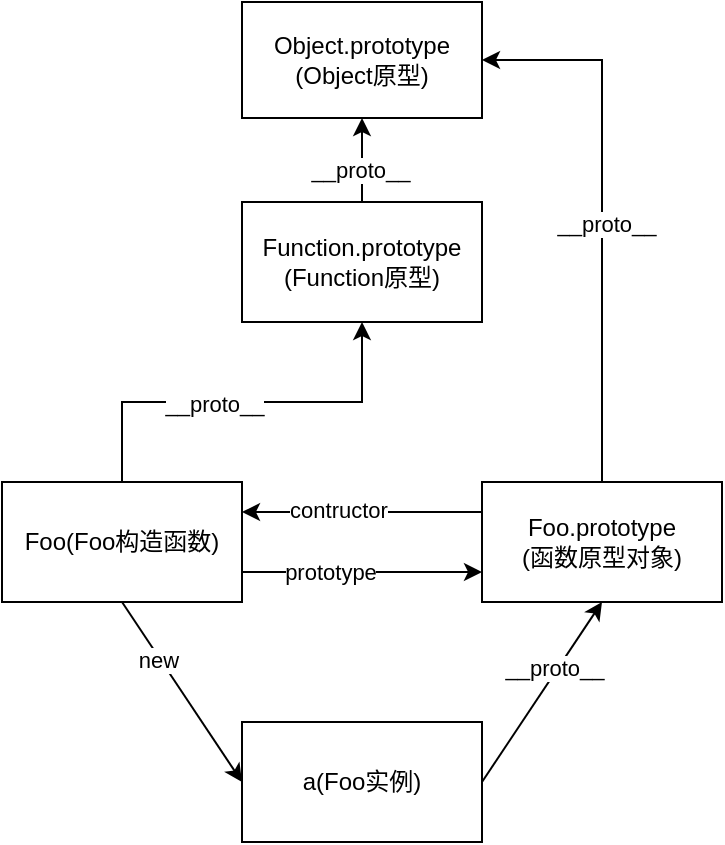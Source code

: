 <mxfile version="13.1.14" pages="2"><diagram name="Page-1" id="J-zYpxmpw4_1immviHSc"><mxGraphModel dx="1019" dy="574" grid="1" gridSize="10" guides="1" tooltips="1" connect="1" arrows="1" fold="1" page="1" pageScale="1" pageWidth="827" pageHeight="1169" math="0" shadow="0"><root><mxCell id="0"/><mxCell id="1" parent="0"/><mxCell id="t_7GUXP99VdsmuuwwMOx-1" value="a(Foo实例)" style="rounded=0;whiteSpace=wrap;html=1;" parent="1" vertex="1"><mxGeometry x="320" y="400" width="120" height="60" as="geometry"/></mxCell><mxCell id="t_7GUXP99VdsmuuwwMOx-11" style="edgeStyle=orthogonalEdgeStyle;rounded=0;orthogonalLoop=1;jettySize=auto;html=1;exitX=1;exitY=0.75;exitDx=0;exitDy=0;entryX=0;entryY=0.75;entryDx=0;entryDy=0;" parent="1" source="t_7GUXP99VdsmuuwwMOx-2" target="t_7GUXP99VdsmuuwwMOx-4" edge="1"><mxGeometry relative="1" as="geometry"/></mxCell><mxCell id="t_7GUXP99VdsmuuwwMOx-13" value="prototype" style="edgeLabel;html=1;align=center;verticalAlign=middle;resizable=0;points=[];" parent="t_7GUXP99VdsmuuwwMOx-11" vertex="1" connectable="0"><mxGeometry x="-0.267" relative="1" as="geometry"><mxPoint as="offset"/></mxGeometry></mxCell><mxCell id="t_7GUXP99VdsmuuwwMOx-15" style="edgeStyle=orthogonalEdgeStyle;rounded=0;orthogonalLoop=1;jettySize=auto;html=1;exitX=0.5;exitY=0;exitDx=0;exitDy=0;entryX=0.5;entryY=1;entryDx=0;entryDy=0;" parent="1" source="t_7GUXP99VdsmuuwwMOx-2" target="t_7GUXP99VdsmuuwwMOx-14" edge="1"><mxGeometry relative="1" as="geometry"/></mxCell><mxCell id="t_7GUXP99VdsmuuwwMOx-25" value="__proto__" style="edgeLabel;html=1;align=center;verticalAlign=middle;resizable=0;points=[];" parent="t_7GUXP99VdsmuuwwMOx-15" vertex="1" connectable="0"><mxGeometry x="-0.14" y="-1" relative="1" as="geometry"><mxPoint as="offset"/></mxGeometry></mxCell><mxCell id="t_7GUXP99VdsmuuwwMOx-2" value="Foo(Foo构造函数)" style="rounded=0;whiteSpace=wrap;html=1;" parent="1" vertex="1"><mxGeometry x="200" y="280" width="120" height="60" as="geometry"/></mxCell><mxCell id="t_7GUXP99VdsmuuwwMOx-10" style="edgeStyle=orthogonalEdgeStyle;rounded=0;orthogonalLoop=1;jettySize=auto;html=1;exitX=0;exitY=0.25;exitDx=0;exitDy=0;entryX=1;entryY=0.25;entryDx=0;entryDy=0;" parent="1" source="t_7GUXP99VdsmuuwwMOx-4" target="t_7GUXP99VdsmuuwwMOx-2" edge="1"><mxGeometry relative="1" as="geometry"/></mxCell><mxCell id="t_7GUXP99VdsmuuwwMOx-12" value="contructor" style="edgeLabel;html=1;align=center;verticalAlign=middle;resizable=0;points=[];" parent="t_7GUXP99VdsmuuwwMOx-10" vertex="1" connectable="0"><mxGeometry x="0.2" y="-1" relative="1" as="geometry"><mxPoint as="offset"/></mxGeometry></mxCell><mxCell id="t_7GUXP99VdsmuuwwMOx-21" style="edgeStyle=orthogonalEdgeStyle;rounded=0;orthogonalLoop=1;jettySize=auto;html=1;exitX=0.5;exitY=0;exitDx=0;exitDy=0;entryX=1;entryY=0.5;entryDx=0;entryDy=0;" parent="1" source="t_7GUXP99VdsmuuwwMOx-4" target="t_7GUXP99VdsmuuwwMOx-17" edge="1"><mxGeometry relative="1" as="geometry"/></mxCell><mxCell id="t_7GUXP99VdsmuuwwMOx-22" value="__proto__" style="edgeLabel;html=1;align=center;verticalAlign=middle;resizable=0;points=[];" parent="t_7GUXP99VdsmuuwwMOx-21" vertex="1" connectable="0"><mxGeometry x="-0.049" y="-2" relative="1" as="geometry"><mxPoint as="offset"/></mxGeometry></mxCell><mxCell id="t_7GUXP99VdsmuuwwMOx-4" value="Foo.prototype&lt;br&gt;(函数原型对象)" style="rounded=0;whiteSpace=wrap;html=1;" parent="1" vertex="1"><mxGeometry x="440" y="280" width="120" height="60" as="geometry"/></mxCell><mxCell id="t_7GUXP99VdsmuuwwMOx-6" value="" style="endArrow=classic;html=1;exitX=0.5;exitY=1;exitDx=0;exitDy=0;entryX=0;entryY=0.5;entryDx=0;entryDy=0;" parent="1" source="t_7GUXP99VdsmuuwwMOx-2" target="t_7GUXP99VdsmuuwwMOx-1" edge="1"><mxGeometry width="50" height="50" relative="1" as="geometry"><mxPoint x="200" y="430" as="sourcePoint"/><mxPoint x="250" y="380" as="targetPoint"/></mxGeometry></mxCell><mxCell id="t_7GUXP99VdsmuuwwMOx-7" value="new" style="edgeLabel;html=1;align=center;verticalAlign=middle;resizable=0;points=[];" parent="t_7GUXP99VdsmuuwwMOx-6" vertex="1" connectable="0"><mxGeometry x="-0.37" y="-1" relative="1" as="geometry"><mxPoint as="offset"/></mxGeometry></mxCell><mxCell id="t_7GUXP99VdsmuuwwMOx-8" value="" style="endArrow=classic;html=1;exitX=1;exitY=0.5;exitDx=0;exitDy=0;entryX=0.5;entryY=1;entryDx=0;entryDy=0;" parent="1" source="t_7GUXP99VdsmuuwwMOx-1" target="t_7GUXP99VdsmuuwwMOx-4" edge="1"><mxGeometry width="50" height="50" relative="1" as="geometry"><mxPoint x="260" y="510" as="sourcePoint"/><mxPoint x="310" y="460" as="targetPoint"/></mxGeometry></mxCell><mxCell id="t_7GUXP99VdsmuuwwMOx-9" value="__proto__" style="edgeLabel;html=1;align=center;verticalAlign=middle;resizable=0;points=[];" parent="t_7GUXP99VdsmuuwwMOx-8" vertex="1" connectable="0"><mxGeometry x="0.247" y="2" relative="1" as="geometry"><mxPoint as="offset"/></mxGeometry></mxCell><mxCell id="t_7GUXP99VdsmuuwwMOx-18" value="" style="edgeStyle=orthogonalEdgeStyle;rounded=0;orthogonalLoop=1;jettySize=auto;html=1;" parent="1" source="t_7GUXP99VdsmuuwwMOx-14" target="t_7GUXP99VdsmuuwwMOx-17" edge="1"><mxGeometry relative="1" as="geometry"/></mxCell><mxCell id="t_7GUXP99VdsmuuwwMOx-19" value="__proto__" style="edgeLabel;html=1;align=center;verticalAlign=middle;resizable=0;points=[];" parent="t_7GUXP99VdsmuuwwMOx-18" vertex="1" connectable="0"><mxGeometry x="-0.248" y="1" relative="1" as="geometry"><mxPoint as="offset"/></mxGeometry></mxCell><mxCell id="t_7GUXP99VdsmuuwwMOx-14" value="Function.prototype&lt;br&gt;(Function原型)" style="rounded=0;whiteSpace=wrap;html=1;" parent="1" vertex="1"><mxGeometry x="320" y="140" width="120" height="60" as="geometry"/></mxCell><mxCell id="t_7GUXP99VdsmuuwwMOx-17" value="Object.prototype&lt;br&gt;(Object原型)" style="rounded=0;whiteSpace=wrap;html=1;" parent="1" vertex="1"><mxGeometry x="320" y="40" width="120" height="58" as="geometry"/></mxCell></root></mxGraphModel></diagram><diagram name="Page-2" id="cW0L7MfLDhgAt_cf7I_k"><mxGraphModel dx="1019" dy="1743" grid="1" gridSize="10" guides="1" tooltips="1" connect="1" arrows="1" fold="1" page="1" pageScale="1" pageWidth="827" pageHeight="1169" math="0" shadow="0"><root><mxCell id="zlRNqyiKUyihUeMeZgZQ-0"/><mxCell id="zlRNqyiKUyihUeMeZgZQ-1" parent="zlRNqyiKUyihUeMeZgZQ-0"/><mxCell id="uUgYy9Xokbo0XcMC87Ea-84" value="" style="shape=ext;double=1;rounded=1;whiteSpace=wrap;html=1;comic=1;fillColor=#ffe6cc;strokeColor=#d79b00;" parent="zlRNqyiKUyihUeMeZgZQ-1" vertex="1"><mxGeometry x="1315" y="-170" width="550" height="960" as="geometry"/></mxCell><mxCell id="uUgYy9Xokbo0XcMC87Ea-39" value="" style="shape=ext;double=1;rounded=1;whiteSpace=wrap;html=1;fillColor=#ffe6cc;strokeColor=#d79b00;comic=1;" parent="zlRNqyiKUyihUeMeZgZQ-1" vertex="1"><mxGeometry x="560" y="-150" width="710" height="1250" as="geometry"/></mxCell><mxCell id="zlRNqyiKUyihUeMeZgZQ-84" value="" style="shape=ext;double=1;rounded=1;whiteSpace=wrap;html=1;fillColor=#ffe6cc;strokeColor=#d79b00;" parent="zlRNqyiKUyihUeMeZgZQ-1" vertex="1"><mxGeometry x="10" y="-170" width="480" height="1060" as="geometry"/></mxCell><mxCell id="zlRNqyiKUyihUeMeZgZQ-25" value="" style="edgeStyle=orthogonalEdgeStyle;rounded=0;orthogonalLoop=1;jettySize=auto;html=1;" parent="zlRNqyiKUyihUeMeZgZQ-1" source="zlRNqyiKUyihUeMeZgZQ-16" target="zlRNqyiKUyihUeMeZgZQ-24" edge="1"><mxGeometry relative="1" as="geometry"/></mxCell><mxCell id="zlRNqyiKUyihUeMeZgZQ-26" value="是" style="edgeLabel;html=1;align=center;verticalAlign=middle;resizable=0;points=[];" parent="zlRNqyiKUyihUeMeZgZQ-25" vertex="1" connectable="0"><mxGeometry x="-0.295" y="-1" relative="1" as="geometry"><mxPoint as="offset"/></mxGeometry></mxCell><mxCell id="zlRNqyiKUyihUeMeZgZQ-80" value="" style="edgeStyle=orthogonalEdgeStyle;rounded=0;orthogonalLoop=1;jettySize=auto;html=1;exitX=0;exitY=0.5;exitDx=0;exitDy=0;exitPerimeter=0;" parent="zlRNqyiKUyihUeMeZgZQ-1" source="zlRNqyiKUyihUeMeZgZQ-16" edge="1"><mxGeometry relative="1" as="geometry"><mxPoint x="195" y="10" as="targetPoint"/><Array as="points"><mxPoint x="50" y="245"/><mxPoint x="50" y="10"/><mxPoint x="195" y="10"/></Array></mxGeometry></mxCell><mxCell id="zlRNqyiKUyihUeMeZgZQ-81" value="否" style="edgeLabel;html=1;align=center;verticalAlign=middle;resizable=0;points=[];" parent="zlRNqyiKUyihUeMeZgZQ-80" vertex="1" connectable="0"><mxGeometry x="-0.769" y="-1" relative="1" as="geometry"><mxPoint as="offset"/></mxGeometry></mxCell><mxCell id="zlRNqyiKUyihUeMeZgZQ-16" value="bd.isAbstract() &amp;amp;&amp;amp; bd.isSingleton() &amp;amp;&amp;amp; !bd.isLazyInit()" style="html=1;whiteSpace=wrap;aspect=fixed;shape=isoRectangle;" parent="zlRNqyiKUyihUeMeZgZQ-1" vertex="1"><mxGeometry x="120" y="200" width="149.99" height="90" as="geometry"/></mxCell><mxCell id="zlRNqyiKUyihUeMeZgZQ-28" value="" style="edgeStyle=orthogonalEdgeStyle;rounded=0;orthogonalLoop=1;jettySize=auto;html=1;" parent="zlRNqyiKUyihUeMeZgZQ-1" target="zlRNqyiKUyihUeMeZgZQ-16" edge="1"><mxGeometry relative="1" as="geometry"><mxPoint x="195" y="120" as="sourcePoint"/><Array as="points"><mxPoint x="195" y="160"/><mxPoint x="195" y="160"/></Array></mxGeometry></mxCell><mxCell id="uUgYy9Xokbo0XcMC87Ea-30" value="获取RootBeanDefinition bd =&amp;nbsp;&lt;br&gt;getMergedLocalBeanDefinition(beanName)" style="edgeLabel;html=1;align=center;verticalAlign=middle;resizable=0;points=[];" parent="zlRNqyiKUyihUeMeZgZQ-28" vertex="1" connectable="0"><mxGeometry x="0.22" y="-1" relative="1" as="geometry"><mxPoint as="offset"/></mxGeometry></mxCell><mxCell id="uUgYy9Xokbo0XcMC87Ea-31" value="是" style="edgeLabel;html=1;align=center;verticalAlign=middle;resizable=0;points=[];" parent="zlRNqyiKUyihUeMeZgZQ-28" vertex="1" connectable="0"><mxGeometry y="-30" relative="1" as="geometry"><mxPoint x="29" y="-30" as="offset"/></mxGeometry></mxCell><mxCell id="zlRNqyiKUyihUeMeZgZQ-34" value="" style="edgeStyle=orthogonalEdgeStyle;rounded=0;orthogonalLoop=1;jettySize=auto;html=1;" parent="zlRNqyiKUyihUeMeZgZQ-1" source="zlRNqyiKUyihUeMeZgZQ-24" target="zlRNqyiKUyihUeMeZgZQ-33" edge="1"><mxGeometry relative="1" as="geometry"/></mxCell><mxCell id="zlRNqyiKUyihUeMeZgZQ-35" value="Object bean = &lt;br&gt;getBean(&quot;&amp;amp;&quot; + beanName);" style="edgeLabel;html=1;align=center;verticalAlign=middle;resizable=0;points=[];" parent="zlRNqyiKUyihUeMeZgZQ-34" vertex="1" connectable="0"><mxGeometry x="-0.254" y="-2" relative="1" as="geometry"><mxPoint as="offset"/></mxGeometry></mxCell><mxCell id="zlRNqyiKUyihUeMeZgZQ-37" value="" style="edgeStyle=orthogonalEdgeStyle;rounded=0;orthogonalLoop=1;jettySize=auto;html=1;entryX=0;entryY=0.5;entryDx=0;entryDy=0;" parent="zlRNqyiKUyihUeMeZgZQ-1" source="zlRNqyiKUyihUeMeZgZQ-24" target="zlRNqyiKUyihUeMeZgZQ-39" edge="1"><mxGeometry relative="1" as="geometry"><mxPoint x="349.99" y="375" as="targetPoint"/></mxGeometry></mxCell><mxCell id="zlRNqyiKUyihUeMeZgZQ-44" value="否" style="edgeLabel;html=1;align=center;verticalAlign=middle;resizable=0;points=[];" parent="zlRNqyiKUyihUeMeZgZQ-37" vertex="1" connectable="0"><mxGeometry x="-0.229" y="2" relative="1" as="geometry"><mxPoint as="offset"/></mxGeometry></mxCell><mxCell id="zlRNqyiKUyihUeMeZgZQ-24" value="isFactoryBean&lt;br&gt;(beanName)" style="html=1;whiteSpace=wrap;aspect=fixed;shape=isoRectangle;" parent="zlRNqyiKUyihUeMeZgZQ-1" vertex="1"><mxGeometry x="120" y="330" width="149.99" height="90" as="geometry"/></mxCell><mxCell id="zlRNqyiKUyihUeMeZgZQ-46" value="" style="edgeStyle=orthogonalEdgeStyle;rounded=0;orthogonalLoop=1;jettySize=auto;html=1;" parent="zlRNqyiKUyihUeMeZgZQ-1" source="zlRNqyiKUyihUeMeZgZQ-33" target="zlRNqyiKUyihUeMeZgZQ-45" edge="1"><mxGeometry relative="1" as="geometry"/></mxCell><mxCell id="zlRNqyiKUyihUeMeZgZQ-47" value="是" style="edgeLabel;html=1;align=center;verticalAlign=middle;resizable=0;points=[];" parent="zlRNqyiKUyihUeMeZgZQ-46" vertex="1" connectable="0"><mxGeometry x="-0.245" y="-1" relative="1" as="geometry"><mxPoint as="offset"/></mxGeometry></mxCell><mxCell id="zlRNqyiKUyihUeMeZgZQ-58" value="" style="edgeStyle=orthogonalEdgeStyle;rounded=0;orthogonalLoop=1;jettySize=auto;html=1;" parent="zlRNqyiKUyihUeMeZgZQ-1" source="zlRNqyiKUyihUeMeZgZQ-33" edge="1"><mxGeometry relative="1" as="geometry"><mxPoint x="50" y="240" as="targetPoint"/></mxGeometry></mxCell><mxCell id="zlRNqyiKUyihUeMeZgZQ-59" value="否" style="edgeLabel;html=1;align=center;verticalAlign=middle;resizable=0;points=[];" parent="zlRNqyiKUyihUeMeZgZQ-58" vertex="1" connectable="0"><mxGeometry x="-0.72" y="1" relative="1" as="geometry"><mxPoint as="offset"/></mxGeometry></mxCell><mxCell id="zlRNqyiKUyihUeMeZgZQ-33" value="bean instanceof FactoryBean" style="html=1;whiteSpace=wrap;aspect=fixed;shape=isoRectangle;" parent="zlRNqyiKUyihUeMeZgZQ-1" vertex="1"><mxGeometry x="120" y="500" width="149.99" height="90" as="geometry"/></mxCell><mxCell id="zlRNqyiKUyihUeMeZgZQ-61" value="" style="edgeStyle=orthogonalEdgeStyle;rounded=0;orthogonalLoop=1;jettySize=auto;html=1;" parent="zlRNqyiKUyihUeMeZgZQ-1" source="zlRNqyiKUyihUeMeZgZQ-45" edge="1"><mxGeometry relative="1" as="geometry"><mxPoint x="50" y="540" as="targetPoint"/></mxGeometry></mxCell><mxCell id="zlRNqyiKUyihUeMeZgZQ-62" value="否" style="edgeLabel;html=1;align=center;verticalAlign=middle;resizable=0;points=[];" parent="zlRNqyiKUyihUeMeZgZQ-61" vertex="1" connectable="0"><mxGeometry x="-0.442" relative="1" as="geometry"><mxPoint as="offset"/></mxGeometry></mxCell><mxCell id="zlRNqyiKUyihUeMeZgZQ-64" value="" style="edgeStyle=orthogonalEdgeStyle;rounded=0;orthogonalLoop=1;jettySize=auto;html=1;" parent="zlRNqyiKUyihUeMeZgZQ-1" source="zlRNqyiKUyihUeMeZgZQ-45" target="zlRNqyiKUyihUeMeZgZQ-63" edge="1"><mxGeometry relative="1" as="geometry"/></mxCell><mxCell id="zlRNqyiKUyihUeMeZgZQ-71" value="是" style="edgeLabel;html=1;align=center;verticalAlign=middle;resizable=0;points=[];" parent="zlRNqyiKUyihUeMeZgZQ-64" vertex="1" connectable="0"><mxGeometry x="-0.232" y="1" relative="1" as="geometry"><mxPoint as="offset"/></mxGeometry></mxCell><mxCell id="zlRNqyiKUyihUeMeZgZQ-45" value="bean instanceof FactoryBean" style="html=1;whiteSpace=wrap;aspect=fixed;shape=isoRectangle;" parent="zlRNqyiKUyihUeMeZgZQ-1" vertex="1"><mxGeometry x="120" y="630" width="149.99" height="90" as="geometry"/></mxCell><mxCell id="zlRNqyiKUyihUeMeZgZQ-66" value="" style="edgeStyle=orthogonalEdgeStyle;rounded=0;orthogonalLoop=1;jettySize=auto;html=1;" parent="zlRNqyiKUyihUeMeZgZQ-1" source="zlRNqyiKUyihUeMeZgZQ-63" edge="1"><mxGeometry relative="1" as="geometry"><mxPoint x="50" y="670" as="targetPoint"/></mxGeometry></mxCell><mxCell id="zlRNqyiKUyihUeMeZgZQ-67" value="否" style="edgeLabel;html=1;align=center;verticalAlign=middle;resizable=0;points=[];" parent="zlRNqyiKUyihUeMeZgZQ-66" vertex="1" connectable="0"><mxGeometry x="-0.592" y="3" relative="1" as="geometry"><mxPoint as="offset"/></mxGeometry></mxCell><mxCell id="zlRNqyiKUyihUeMeZgZQ-69" value="" style="edgeStyle=orthogonalEdgeStyle;rounded=0;orthogonalLoop=1;jettySize=auto;html=1;entryX=0.5;entryY=1;entryDx=0;entryDy=0;" parent="zlRNqyiKUyihUeMeZgZQ-1" source="zlRNqyiKUyihUeMeZgZQ-63" target="zlRNqyiKUyihUeMeZgZQ-39" edge="1"><mxGeometry relative="1" as="geometry"><mxPoint x="349.99" y="845" as="targetPoint"/></mxGeometry></mxCell><mxCell id="zlRNqyiKUyihUeMeZgZQ-70" value="是" style="edgeLabel;html=1;align=center;verticalAlign=middle;resizable=0;points=[];" parent="zlRNqyiKUyihUeMeZgZQ-69" vertex="1" connectable="0"><mxGeometry x="-0.682" y="1" relative="1" as="geometry"><mxPoint as="offset"/></mxGeometry></mxCell><mxCell id="zlRNqyiKUyihUeMeZgZQ-63" value="isEagerInit" style="html=1;whiteSpace=wrap;aspect=fixed;shape=isoRectangle;" parent="zlRNqyiKUyihUeMeZgZQ-1" vertex="1"><mxGeometry x="120" y="790" width="149.99" height="90" as="geometry"/></mxCell><mxCell id="zlRNqyiKUyihUeMeZgZQ-30" value="" style="edgeStyle=orthogonalEdgeStyle;rounded=0;orthogonalLoop=1;jettySize=auto;html=1;" parent="zlRNqyiKUyihUeMeZgZQ-1" source="zlRNqyiKUyihUeMeZgZQ-29" edge="1"><mxGeometry relative="1" as="geometry"><mxPoint x="194.99" y="30" as="targetPoint"/></mxGeometry></mxCell><mxCell id="zlRNqyiKUyihUeMeZgZQ-29" value="&lt;span style=&quot;font-family: &amp;#34;comic sans ms&amp;#34; ; font-weight: 700&quot;&gt;preInstantiate&lt;br&gt;Singletons&lt;/span&gt;" style="ellipse;shape=doubleEllipse;whiteSpace=wrap;html=1;aspect=fixed;" parent="zlRNqyiKUyihUeMeZgZQ-1" vertex="1"><mxGeometry x="154.99" y="-90" width="80" height="80" as="geometry"/></mxCell><mxCell id="uUgYy9Xokbo0XcMC87Ea-33" value="" style="edgeStyle=orthogonalEdgeStyle;rounded=0;orthogonalLoop=1;jettySize=auto;html=1;entryX=0.5;entryY=1;entryDx=0;entryDy=0;" parent="zlRNqyiKUyihUeMeZgZQ-1" source="zlRNqyiKUyihUeMeZgZQ-31" target="uUgYy9Xokbo0XcMC87Ea-29" edge="1"><mxGeometry relative="1" as="geometry"><mxPoint x="349.99" y="70" as="targetPoint"/></mxGeometry></mxCell><mxCell id="uUgYy9Xokbo0XcMC87Ea-34" value="否" style="edgeLabel;html=1;align=center;verticalAlign=middle;resizable=0;points=[];" parent="uUgYy9Xokbo0XcMC87Ea-33" vertex="1" connectable="0"><mxGeometry x="-0.303" y="3" relative="1" as="geometry"><mxPoint as="offset"/></mxGeometry></mxCell><mxCell id="zlRNqyiKUyihUeMeZgZQ-31" value="String beanName : beanDefinitionNames" style="html=1;whiteSpace=wrap;aspect=fixed;shape=isoRectangle;" parent="zlRNqyiKUyihUeMeZgZQ-1" vertex="1"><mxGeometry x="120" y="25" width="149.99" height="90" as="geometry"/></mxCell><mxCell id="zlRNqyiKUyihUeMeZgZQ-43" style="edgeStyle=orthogonalEdgeStyle;rounded=0;orthogonalLoop=1;jettySize=auto;html=1;exitX=0.5;exitY=0;exitDx=0;exitDy=0;" parent="zlRNqyiKUyihUeMeZgZQ-1" source="zlRNqyiKUyihUeMeZgZQ-39" edge="1"><mxGeometry relative="1" as="geometry"><mxPoint x="195" y="10" as="targetPoint"/><Array as="points"><mxPoint x="414" y="10"/></Array></mxGeometry></mxCell><mxCell id="uUgYy9Xokbo0XcMC87Ea-100" style="edgeStyle=orthogonalEdgeStyle;curved=1;rounded=0;orthogonalLoop=1;jettySize=auto;html=1;exitX=0;exitY=0.25;exitDx=0;exitDy=0;entryX=0.448;entryY=1.011;entryDx=0;entryDy=0;entryPerimeter=0;" parent="zlRNqyiKUyihUeMeZgZQ-1" source="zlRNqyiKUyihUeMeZgZQ-39" target="uUgYy9Xokbo0XcMC87Ea-97" edge="1"><mxGeometry relative="1" as="geometry"/></mxCell><mxCell id="zlRNqyiKUyihUeMeZgZQ-39" value="getBean(beanName)" style="rounded=0;whiteSpace=wrap;html=1;" parent="zlRNqyiKUyihUeMeZgZQ-1" vertex="1"><mxGeometry x="354" y="345" width="120" height="60" as="geometry"/></mxCell><mxCell id="zlRNqyiKUyihUeMeZgZQ-72" value="" style="shape=flexArrow;endArrow=classic;html=1;" parent="zlRNqyiKUyihUeMeZgZQ-1" edge="1"><mxGeometry width="50" height="50" relative="1" as="geometry"><mxPoint x="460" y="330" as="sourcePoint"/><mxPoint x="830" y="-130" as="targetPoint"/><Array as="points"><mxPoint x="460" y="-130"/></Array></mxGeometry></mxCell><mxCell id="zlRNqyiKUyihUeMeZgZQ-75" value="&lt;span style=&quot;font-family: &amp;#34;comic sans ms&amp;#34; ; font-size: 12px&quot;&gt;spring DI循环实例化bean&lt;br&gt;DefaultListableBeanFactory#preInstantiateSingletons&lt;/span&gt;" style="text;strokeColor=none;fillColor=none;html=1;fontSize=24;fontStyle=1;verticalAlign=middle;align=center;" parent="zlRNqyiKUyihUeMeZgZQ-1" vertex="1"><mxGeometry x="160" y="-150" width="100" height="40" as="geometry"/></mxCell><mxCell id="zlRNqyiKUyihUeMeZgZQ-91" value="&lt;b&gt;AbstractBeanFactory#getBean(java.lang.String)&lt;/b&gt;" style="text;html=1;strokeColor=none;fillColor=none;align=center;verticalAlign=middle;whiteSpace=wrap;rounded=0;" parent="zlRNqyiKUyihUeMeZgZQ-1" vertex="1"><mxGeometry x="620" y="-120" width="40" height="20" as="geometry"/></mxCell><mxCell id="zlRNqyiKUyihUeMeZgZQ-96" value="" style="edgeStyle=orthogonalEdgeStyle;rounded=0;orthogonalLoop=1;jettySize=auto;html=1;" parent="zlRNqyiKUyihUeMeZgZQ-1" edge="1"><mxGeometry relative="1" as="geometry"><mxPoint x="1040" y="50" as="targetPoint"/><mxPoint x="1040" y="-20" as="sourcePoint"/></mxGeometry></mxCell><mxCell id="zlRNqyiKUyihUeMeZgZQ-97" value="Object sharedInstance = &lt;br&gt;getSingleton(beanName)" style="edgeLabel;html=1;align=center;verticalAlign=middle;resizable=0;points=[];" parent="zlRNqyiKUyihUeMeZgZQ-96" vertex="1" connectable="0"><mxGeometry x="-0.245" y="1" relative="1" as="geometry"><mxPoint as="offset"/></mxGeometry></mxCell><mxCell id="zlRNqyiKUyihUeMeZgZQ-93" value="doGetBean" style="ellipse;shape=doubleEllipse;whiteSpace=wrap;html=1;aspect=fixed;" parent="zlRNqyiKUyihUeMeZgZQ-1" vertex="1"><mxGeometry x="1000.01" y="-100" width="80" height="80" as="geometry"/></mxCell><mxCell id="zlRNqyiKUyihUeMeZgZQ-100" value="" style="edgeStyle=orthogonalEdgeStyle;rounded=0;orthogonalLoop=1;jettySize=auto;html=1;entryX=0.5;entryY=0;entryDx=0;entryDy=0;" parent="zlRNqyiKUyihUeMeZgZQ-1" source="zlRNqyiKUyihUeMeZgZQ-98" target="zlRNqyiKUyihUeMeZgZQ-101" edge="1"><mxGeometry relative="1" as="geometry"><mxPoint x="677" y="555" as="targetPoint"/></mxGeometry></mxCell><mxCell id="zlRNqyiKUyihUeMeZgZQ-102" value="是" style="edgeLabel;html=1;align=center;verticalAlign=middle;resizable=0;points=[];" parent="zlRNqyiKUyihUeMeZgZQ-100" vertex="1" connectable="0"><mxGeometry x="-0.275" y="-3" relative="1" as="geometry"><mxPoint as="offset"/></mxGeometry></mxCell><mxCell id="zlRNqyiKUyihUeMeZgZQ-104" value="" style="edgeStyle=orthogonalEdgeStyle;rounded=0;orthogonalLoop=1;jettySize=auto;html=1;" parent="zlRNqyiKUyihUeMeZgZQ-1" source="zlRNqyiKUyihUeMeZgZQ-98" edge="1"><mxGeometry relative="1" as="geometry"><mxPoint x="1040.005" y="230" as="targetPoint"/></mxGeometry></mxCell><mxCell id="zlRNqyiKUyihUeMeZgZQ-105" value="RootBeanDefinition mbd = &lt;br&gt;getMergedLocalBeanDefinition(beanName);" style="edgeLabel;html=1;align=center;verticalAlign=middle;resizable=0;points=[];" parent="zlRNqyiKUyihUeMeZgZQ-104" vertex="1" connectable="0"><mxGeometry x="0.231" y="1" relative="1" as="geometry"><mxPoint as="offset"/></mxGeometry></mxCell><mxCell id="zlRNqyiKUyihUeMeZgZQ-106" value="否" style="edgeLabel;html=1;align=center;verticalAlign=middle;resizable=0;points=[];" parent="zlRNqyiKUyihUeMeZgZQ-104" vertex="1" connectable="0"><mxGeometry x="-0.75" y="1" relative="1" as="geometry"><mxPoint as="offset"/></mxGeometry></mxCell><mxCell id="zlRNqyiKUyihUeMeZgZQ-98" value="sharedInstance != null&lt;br&gt;&amp;nbsp;&amp;amp;&amp;amp;args == null" style="html=1;whiteSpace=wrap;aspect=fixed;shape=isoRectangle;" parent="zlRNqyiKUyihUeMeZgZQ-1" vertex="1"><mxGeometry x="965.01" y="50" width="149.99" height="90" as="geometry"/></mxCell><mxCell id="uUgYy9Xokbo0XcMC87Ea-20" style="edgeStyle=orthogonalEdgeStyle;rounded=0;orthogonalLoop=1;jettySize=auto;html=1;exitX=0.5;exitY=1;exitDx=0;exitDy=0;entryX=0.02;entryY=0.514;entryDx=0;entryDy=0;entryPerimeter=0;" parent="zlRNqyiKUyihUeMeZgZQ-1" source="zlRNqyiKUyihUeMeZgZQ-101" target="uUgYy9Xokbo0XcMC87Ea-18" edge="1"><mxGeometry relative="1" as="geometry"/></mxCell><mxCell id="Vfx0pZ0OkGMRqFCWR8fY-10" style="edgeStyle=orthogonalEdgeStyle;curved=1;rounded=0;orthogonalLoop=1;jettySize=auto;html=1;exitX=0.75;exitY=0;exitDx=0;exitDy=0;entryX=0.25;entryY=0;entryDx=0;entryDy=0;" edge="1" parent="zlRNqyiKUyihUeMeZgZQ-1" source="zlRNqyiKUyihUeMeZgZQ-101" target="Vfx0pZ0OkGMRqFCWR8fY-1"><mxGeometry relative="1" as="geometry"/></mxCell><mxCell id="zlRNqyiKUyihUeMeZgZQ-101" value="bean = getObjectForBeanInstance(...)" style="rounded=0;whiteSpace=wrap;html=1;" parent="zlRNqyiKUyihUeMeZgZQ-1" vertex="1"><mxGeometry x="590" y="720" width="170" height="60" as="geometry"/></mxCell><mxCell id="zlRNqyiKUyihUeMeZgZQ-109" value="" style="edgeStyle=orthogonalEdgeStyle;rounded=0;orthogonalLoop=1;jettySize=auto;html=1;" parent="zlRNqyiKUyihUeMeZgZQ-1" source="zlRNqyiKUyihUeMeZgZQ-110" edge="1"><mxGeometry relative="1" as="geometry"><mxPoint x="1040.01" y="370" as="targetPoint"/></mxGeometry></mxCell><mxCell id="zlRNqyiKUyihUeMeZgZQ-107" value="获取bean的依赖信息&lt;br&gt;registerDependentBean(dep, beanName);" style="rounded=0;whiteSpace=wrap;html=1;" parent="zlRNqyiKUyihUeMeZgZQ-1" vertex="1"><mxGeometry x="958" y="230" width="165.01" height="60" as="geometry"/></mxCell><mxCell id="zlRNqyiKUyihUeMeZgZQ-121" value="" style="edgeStyle=orthogonalEdgeStyle;rounded=0;orthogonalLoop=1;jettySize=auto;html=1;" parent="zlRNqyiKUyihUeMeZgZQ-1" source="zlRNqyiKUyihUeMeZgZQ-110" target="zlRNqyiKUyihUeMeZgZQ-120" edge="1"><mxGeometry relative="1" as="geometry"/></mxCell><mxCell id="zlRNqyiKUyihUeMeZgZQ-122" value="否" style="edgeLabel;html=1;align=center;verticalAlign=middle;resizable=0;points=[];" parent="zlRNqyiKUyihUeMeZgZQ-121" vertex="1" connectable="0"><mxGeometry x="-0.268" y="-1" relative="1" as="geometry"><mxPoint as="offset"/></mxGeometry></mxCell><mxCell id="uUgYy9Xokbo0XcMC87Ea-8" value="" style="edgeStyle=orthogonalEdgeStyle;rounded=0;orthogonalLoop=1;jettySize=auto;html=1;" parent="zlRNqyiKUyihUeMeZgZQ-1" edge="1"><mxGeometry relative="1" as="geometry"><mxPoint x="890" y="385" as="targetPoint"/><mxPoint x="965" y="385" as="sourcePoint"/><Array as="points"><mxPoint x="940" y="385"/><mxPoint x="940" y="385"/></Array></mxGeometry></mxCell><mxCell id="uUgYy9Xokbo0XcMC87Ea-10" value="是" style="edgeLabel;html=1;align=center;verticalAlign=middle;resizable=0;points=[];" parent="uUgYy9Xokbo0XcMC87Ea-8" vertex="1" connectable="0"><mxGeometry x="-0.233" y="1" relative="1" as="geometry"><mxPoint as="offset"/></mxGeometry></mxCell><mxCell id="zlRNqyiKUyihUeMeZgZQ-110" value="mbd.isSingleton()" style="html=1;whiteSpace=wrap;aspect=fixed;shape=isoRectangle;" parent="zlRNqyiKUyihUeMeZgZQ-1" vertex="1"><mxGeometry x="965" y="340" width="149.99" height="90" as="geometry"/></mxCell><mxCell id="zlRNqyiKUyihUeMeZgZQ-124" value="" style="edgeStyle=orthogonalEdgeStyle;rounded=0;orthogonalLoop=1;jettySize=auto;html=1;entryX=0.5;entryY=0;entryDx=0;entryDy=0;" parent="zlRNqyiKUyihUeMeZgZQ-1" source="zlRNqyiKUyihUeMeZgZQ-120" target="uUgYy9Xokbo0XcMC87Ea-14" edge="1"><mxGeometry relative="1" as="geometry"><mxPoint x="1040" y="650" as="targetPoint"/></mxGeometry></mxCell><mxCell id="uUgYy9Xokbo0XcMC87Ea-5" value="否" style="edgeLabel;html=1;align=center;verticalAlign=middle;resizable=0;points=[];" parent="zlRNqyiKUyihUeMeZgZQ-124" vertex="1" connectable="0"><mxGeometry x="-0.268" relative="1" as="geometry"><mxPoint as="offset"/></mxGeometry></mxCell><mxCell id="uUgYy9Xokbo0XcMC87Ea-13" value="Scope scope = &lt;br&gt;this.scopes.get(scopeName)" style="edgeLabel;html=1;align=center;verticalAlign=middle;resizable=0;points=[];" parent="zlRNqyiKUyihUeMeZgZQ-124" vertex="1" connectable="0"><mxGeometry x="0.246" y="-1" relative="1" as="geometry"><mxPoint as="offset"/></mxGeometry></mxCell><mxCell id="uUgYy9Xokbo0XcMC87Ea-1" value="" style="edgeStyle=orthogonalEdgeStyle;rounded=0;orthogonalLoop=1;jettySize=auto;html=1;entryX=1;entryY=0.5;entryDx=0;entryDy=0;" parent="zlRNqyiKUyihUeMeZgZQ-1" source="zlRNqyiKUyihUeMeZgZQ-120" target="uUgYy9Xokbo0XcMC87Ea-2" edge="1"><mxGeometry relative="1" as="geometry"><mxPoint x="942" y="525" as="targetPoint"/><Array as="points"/></mxGeometry></mxCell><mxCell id="uUgYy9Xokbo0XcMC87Ea-3" value="是" style="edgeLabel;html=1;align=center;verticalAlign=middle;resizable=0;points=[];" parent="uUgYy9Xokbo0XcMC87Ea-1" vertex="1" connectable="0"><mxGeometry x="-0.231" relative="1" as="geometry"><mxPoint as="offset"/></mxGeometry></mxCell><mxCell id="zlRNqyiKUyihUeMeZgZQ-120" value="mbd.isPrototype()" style="html=1;whiteSpace=wrap;aspect=fixed;shape=isoRectangle;" parent="zlRNqyiKUyihUeMeZgZQ-1" vertex="1"><mxGeometry x="965.02" y="463" width="149.99" height="90" as="geometry"/></mxCell><mxCell id="zlRNqyiKUyihUeMeZgZQ-111" value="" style="edgeStyle=orthogonalEdgeStyle;rounded=0;orthogonalLoop=1;jettySize=auto;html=1;" parent="zlRNqyiKUyihUeMeZgZQ-1" source="zlRNqyiKUyihUeMeZgZQ-107" target="zlRNqyiKUyihUeMeZgZQ-110" edge="1"><mxGeometry relative="1" as="geometry"><mxPoint x="1040.01" y="290" as="sourcePoint"/><mxPoint x="1040.01" y="370" as="targetPoint"/></mxGeometry></mxCell><mxCell id="uUgYy9Xokbo0XcMC87Ea-9" style="edgeStyle=orthogonalEdgeStyle;rounded=0;orthogonalLoop=1;jettySize=auto;html=1;exitX=0;exitY=0.5;exitDx=0;exitDy=0;" parent="zlRNqyiKUyihUeMeZgZQ-1" source="zlRNqyiKUyihUeMeZgZQ-117" edge="1"><mxGeometry relative="1" as="geometry"><mxPoint x="680" y="384" as="targetPoint"/><Array as="points"><mxPoint x="680" y="384"/></Array></mxGeometry></mxCell><mxCell id="uUgYy9Xokbo0XcMC87Ea-45" style="edgeStyle=orthogonalEdgeStyle;rounded=0;orthogonalLoop=1;jettySize=auto;html=1;exitX=1;exitY=0.75;exitDx=0;exitDy=0;entryX=0;entryY=0.5;entryDx=0;entryDy=0;curved=1;" parent="zlRNqyiKUyihUeMeZgZQ-1" source="zlRNqyiKUyihUeMeZgZQ-117" target="uUgYy9Xokbo0XcMC87Ea-44" edge="1"><mxGeometry relative="1" as="geometry"><Array as="points"><mxPoint x="890" y="410"/><mxPoint x="910" y="410"/><mxPoint x="910" y="735"/></Array></mxGeometry></mxCell><mxCell id="zlRNqyiKUyihUeMeZgZQ-117" value="getSingleton&lt;br&gt;(String beanName, ObjectFactory&amp;lt;?&amp;gt; singletonFactory)" style="rounded=0;whiteSpace=wrap;html=1;" parent="zlRNqyiKUyihUeMeZgZQ-1" vertex="1"><mxGeometry x="770" y="354" width="120" height="60" as="geometry"/></mxCell><mxCell id="uUgYy9Xokbo0XcMC87Ea-12" style="edgeStyle=orthogonalEdgeStyle;rounded=0;orthogonalLoop=1;jettySize=auto;html=1;exitX=0;exitY=0.5;exitDx=0;exitDy=0;" parent="zlRNqyiKUyihUeMeZgZQ-1" source="uUgYy9Xokbo0XcMC87Ea-2" edge="1"><mxGeometry relative="1" as="geometry"><mxPoint x="680" y="508" as="targetPoint"/></mxGeometry></mxCell><mxCell id="uUgYy9Xokbo0XcMC87Ea-2" value="prototypeInstance = createBean(beanName, mbd, args);" style="rounded=0;whiteSpace=wrap;html=1;" parent="zlRNqyiKUyihUeMeZgZQ-1" vertex="1"><mxGeometry x="770" y="478" width="120" height="60" as="geometry"/></mxCell><mxCell id="uUgYy9Xokbo0XcMC87Ea-17" style="edgeStyle=orthogonalEdgeStyle;rounded=0;orthogonalLoop=1;jettySize=auto;html=1;exitX=0;exitY=0.5;exitDx=0;exitDy=0;" parent="zlRNqyiKUyihUeMeZgZQ-1" source="uUgYy9Xokbo0XcMC87Ea-14" edge="1"><mxGeometry relative="1" as="geometry"><mxPoint x="680" y="670" as="targetPoint"/></mxGeometry></mxCell><mxCell id="uUgYy9Xokbo0XcMC87Ea-46" style="edgeStyle=orthogonalEdgeStyle;curved=1;rounded=0;orthogonalLoop=1;jettySize=auto;html=1;exitX=0.5;exitY=1;exitDx=0;exitDy=0;entryX=-0.004;entryY=0.353;entryDx=0;entryDy=0;entryPerimeter=0;" parent="zlRNqyiKUyihUeMeZgZQ-1" source="uUgYy9Xokbo0XcMC87Ea-14" target="uUgYy9Xokbo0XcMC87Ea-44" edge="1"><mxGeometry relative="1" as="geometry"/></mxCell><mxCell id="uUgYy9Xokbo0XcMC87Ea-14" value="scope.get(String name, ObjectFactory&amp;lt;?&amp;gt; objectFactory)" style="rounded=0;whiteSpace=wrap;html=1;" parent="zlRNqyiKUyihUeMeZgZQ-1" vertex="1"><mxGeometry x="980.01" y="640" width="120" height="60" as="geometry"/></mxCell><mxCell id="uUgYy9Xokbo0XcMC87Ea-22" value="" style="edgeStyle=orthogonalEdgeStyle;rounded=0;orthogonalLoop=1;jettySize=auto;html=1;" parent="zlRNqyiKUyihUeMeZgZQ-1" source="uUgYy9Xokbo0XcMC87Ea-18" target="uUgYy9Xokbo0XcMC87Ea-21" edge="1"><mxGeometry relative="1" as="geometry"/></mxCell><mxCell id="uUgYy9Xokbo0XcMC87Ea-23" value="是" style="edgeLabel;html=1;align=center;verticalAlign=middle;resizable=0;points=[];" parent="uUgYy9Xokbo0XcMC87Ea-22" vertex="1" connectable="0"><mxGeometry x="0.001" y="-11" relative="1" as="geometry"><mxPoint x="9" y="-11" as="offset"/></mxGeometry></mxCell><mxCell id="uUgYy9Xokbo0XcMC87Ea-27" value="" style="edgeStyle=orthogonalEdgeStyle;rounded=0;orthogonalLoop=1;jettySize=auto;html=1;entryX=1;entryY=0.5;entryDx=0;entryDy=0;" parent="zlRNqyiKUyihUeMeZgZQ-1" source="uUgYy9Xokbo0XcMC87Ea-18" target="uUgYy9Xokbo0XcMC87Ea-24" edge="1"><mxGeometry relative="1" as="geometry"><mxPoint x="1100" y="1100" as="targetPoint"/><Array as="points"><mxPoint x="1190" y="808"/><mxPoint x="1190" y="1040"/></Array></mxGeometry></mxCell><mxCell id="uUgYy9Xokbo0XcMC87Ea-28" value="否" style="edgeLabel;html=1;align=center;verticalAlign=middle;resizable=0;points=[];" parent="uUgYy9Xokbo0XcMC87Ea-27" vertex="1" connectable="0"><mxGeometry x="-0.554" y="-1" relative="1" as="geometry"><mxPoint as="offset"/></mxGeometry></mxCell><mxCell id="uUgYy9Xokbo0XcMC87Ea-43" value="return&amp;nbsp;bean&amp;nbsp;" style="edgeLabel;html=1;align=center;verticalAlign=middle;resizable=0;points=[];" parent="uUgYy9Xokbo0XcMC87Ea-27" vertex="1" connectable="0"><mxGeometry x="-0.08" y="-1" relative="1" as="geometry"><mxPoint as="offset"/></mxGeometry></mxCell><mxCell id="uUgYy9Xokbo0XcMC87Ea-18" value="requiredType != null &amp;amp;&amp;amp; !requiredType.isInstance(bean)" style="html=1;whiteSpace=wrap;aspect=fixed;shape=isoRectangle;" parent="zlRNqyiKUyihUeMeZgZQ-1" vertex="1"><mxGeometry x="943.35" y="750" width="193.32" height="116" as="geometry"/></mxCell><mxCell id="uUgYy9Xokbo0XcMC87Ea-25" value="" style="edgeStyle=orthogonalEdgeStyle;rounded=0;orthogonalLoop=1;jettySize=auto;html=1;" parent="zlRNqyiKUyihUeMeZgZQ-1" source="uUgYy9Xokbo0XcMC87Ea-21" target="uUgYy9Xokbo0XcMC87Ea-24" edge="1"><mxGeometry relative="1" as="geometry"/></mxCell><mxCell id="uUgYy9Xokbo0XcMC87Ea-42" value="return&amp;nbsp;convertedBean" style="edgeLabel;html=1;align=center;verticalAlign=middle;resizable=0;points=[];" parent="uUgYy9Xokbo0XcMC87Ea-25" vertex="1" connectable="0"><mxGeometry x="-0.238" y="-2" relative="1" as="geometry"><mxPoint as="offset"/></mxGeometry></mxCell><mxCell id="uUgYy9Xokbo0XcMC87Ea-21" value="convertedBean = getTypeConverter().&lt;br&gt;convertIfNecessary(bean, requiredType)" style="rounded=0;whiteSpace=wrap;html=1;" parent="zlRNqyiKUyihUeMeZgZQ-1" vertex="1"><mxGeometry x="955.02" y="906" width="169.99" height="60" as="geometry"/></mxCell><mxCell id="uUgYy9Xokbo0XcMC87Ea-24" value="结束" style="ellipse;shape=doubleEllipse;whiteSpace=wrap;html=1;aspect=fixed;" parent="zlRNqyiKUyihUeMeZgZQ-1" vertex="1"><mxGeometry x="1000" y="1005" width="80" height="80" as="geometry"/></mxCell><mxCell id="uUgYy9Xokbo0XcMC87Ea-29" value="结束" style="ellipse;shape=doubleEllipse;whiteSpace=wrap;html=1;aspect=fixed;" parent="zlRNqyiKUyihUeMeZgZQ-1" vertex="1"><mxGeometry x="310" y="-90" width="80" height="80" as="geometry"/></mxCell><mxCell id="uUgYy9Xokbo0XcMC87Ea-44" value="这两个方法实质上使用函数式接口调用了createBean(beanName, mbd, args)" style="html=1;whiteSpace=wrap;comic=1;strokeWidth=2;fontFamily=Comic Sans MS;fontStyle=1;align=left;fillColor=#d5e8d4;strokeColor=#82b366;" parent="zlRNqyiKUyihUeMeZgZQ-1" vertex="1"><mxGeometry x="1125.01" y="680" width="134.99" height="110" as="geometry"/></mxCell><mxCell id="uUgYy9Xokbo0XcMC87Ea-48" value="" style="shape=flexArrow;endArrow=classic;html=1;exitX=0.93;exitY=0.651;exitDx=0;exitDy=0;exitPerimeter=0;" parent="zlRNqyiKUyihUeMeZgZQ-1" edge="1"><mxGeometry width="50" height="50" relative="1" as="geometry"><mxPoint x="1190.3" y="670.26" as="sourcePoint"/><mxPoint x="1560" y="-115" as="targetPoint"/><Array as="points"><mxPoint x="1190" y="-115"/></Array></mxGeometry></mxCell><mxCell id="uUgYy9Xokbo0XcMC87Ea-50" value="&lt;div style=&quot;text-align: center&quot;&gt;&lt;span&gt;&lt;font face=&quot;comic sans ms&quot;&gt;&lt;b&gt;AbstractAutowireCapableBeanFactory#doCreateBean&lt;/b&gt;&lt;/font&gt;&lt;/span&gt;&lt;/div&gt;" style="text;whiteSpace=wrap;html=1;" parent="zlRNqyiKUyihUeMeZgZQ-1" vertex="1"><mxGeometry x="1315" y="-90" width="320" height="40" as="geometry"/></mxCell><mxCell id="uUgYy9Xokbo0XcMC87Ea-57" value="" style="edgeStyle=orthogonalEdgeStyle;curved=1;rounded=0;orthogonalLoop=1;jettySize=auto;html=1;entryX=0.494;entryY=-0.002;entryDx=0;entryDy=0;entryPerimeter=0;" parent="zlRNqyiKUyihUeMeZgZQ-1" source="uUgYy9Xokbo0XcMC87Ea-51" target="uUgYy9Xokbo0XcMC87Ea-59" edge="1"><mxGeometry relative="1" as="geometry"><mxPoint x="1670" y="60" as="targetPoint"/></mxGeometry></mxCell><mxCell id="uUgYy9Xokbo0XcMC87Ea-51" value="doCreateBean" style="ellipse;shape=doubleEllipse;whiteSpace=wrap;html=1;aspect=fixed;" parent="zlRNqyiKUyihUeMeZgZQ-1" vertex="1"><mxGeometry x="1630" y="-100" width="80" height="80" as="geometry"/></mxCell><mxCell id="uUgYy9Xokbo0XcMC87Ea-53" value="&lt;div style=&quot;text-align: center&quot;&gt;&lt;br&gt;&lt;/div&gt;" style="text;whiteSpace=wrap;html=1;" parent="zlRNqyiKUyihUeMeZgZQ-1" vertex="1"><mxGeometry x="1460" y="-30" width="126" height="40" as="geometry"/></mxCell><mxCell id="uUgYy9Xokbo0XcMC87Ea-54" value="&lt;span style=&quot;font-family: &amp;#34;comic sans ms&amp;#34;&quot;&gt;实例化bean的主要逻辑方法&lt;/span&gt;&lt;br style=&quot;font-family: &amp;#34;comic sans ms&amp;#34;&quot;&gt;&lt;span style=&quot;font-family: &amp;#34;comic sans ms&amp;#34;&quot;&gt;AbstractBeanFactory#doGetBean&lt;/span&gt;" style="html=1;whiteSpace=wrap;comic=1;strokeWidth=2;fontFamily=Comic Sans MS;fontStyle=1;" parent="zlRNqyiKUyihUeMeZgZQ-1" vertex="1"><mxGeometry x="755.02" y="-80" width="200" height="60" as="geometry"/></mxCell><mxCell id="uUgYy9Xokbo0XcMC87Ea-55" value="&lt;b style=&quot;font-family: &amp;#34;comic sans ms&amp;#34;&quot;&gt;bean的真正实例化方法&lt;/b&gt;" style="html=1;whiteSpace=wrap;comic=1;strokeWidth=2;fontFamily=Comic Sans MS;fontStyle=1;" parent="zlRNqyiKUyihUeMeZgZQ-1" vertex="1"><mxGeometry x="1380" y="-35" width="150" height="60" as="geometry"/></mxCell><mxCell id="uUgYy9Xokbo0XcMC87Ea-61" value="" style="edgeStyle=orthogonalEdgeStyle;curved=1;rounded=0;orthogonalLoop=1;jettySize=auto;html=1;" parent="zlRNqyiKUyihUeMeZgZQ-1" source="uUgYy9Xokbo0XcMC87Ea-59" edge="1"><mxGeometry relative="1" as="geometry"><mxPoint x="1669.995" y="160" as="targetPoint"/></mxGeometry></mxCell><mxCell id="uUgYy9Xokbo0XcMC87Ea-62" value="是" style="edgeLabel;html=1;align=center;verticalAlign=middle;resizable=0;points=[];" parent="uUgYy9Xokbo0XcMC87Ea-61" vertex="1" connectable="0"><mxGeometry x="-0.243" y="-1" relative="1" as="geometry"><mxPoint as="offset"/></mxGeometry></mxCell><mxCell id="uUgYy9Xokbo0XcMC87Ea-72" value="" style="edgeStyle=orthogonalEdgeStyle;rounded=0;orthogonalLoop=1;jettySize=auto;html=1;" parent="zlRNqyiKUyihUeMeZgZQ-1" source="uUgYy9Xokbo0XcMC87Ea-59" target="uUgYy9Xokbo0XcMC87Ea-66" edge="1"><mxGeometry relative="1" as="geometry"><mxPoint x="1820" y="280" as="targetPoint"/><Array as="points"><mxPoint x="1830" y="65"/><mxPoint x="1830" y="240"/><mxPoint x="1670" y="240"/></Array></mxGeometry></mxCell><mxCell id="uUgYy9Xokbo0XcMC87Ea-73" value="否" style="edgeLabel;html=1;align=center;verticalAlign=middle;resizable=0;points=[];" parent="uUgYy9Xokbo0XcMC87Ea-72" vertex="1" connectable="0"><mxGeometry x="-0.277" y="-1" relative="1" as="geometry"><mxPoint as="offset"/></mxGeometry></mxCell><mxCell id="uUgYy9Xokbo0XcMC87Ea-59" value="mbd.isSingleton()" style="html=1;whiteSpace=wrap;aspect=fixed;shape=isoRectangle;" parent="zlRNqyiKUyihUeMeZgZQ-1" vertex="1"><mxGeometry x="1595" y="20" width="149.99" height="90" as="geometry"/></mxCell><mxCell id="uUgYy9Xokbo0XcMC87Ea-67" value="" style="edgeStyle=orthogonalEdgeStyle;curved=1;rounded=0;orthogonalLoop=1;jettySize=auto;html=1;" parent="zlRNqyiKUyihUeMeZgZQ-1" source="uUgYy9Xokbo0XcMC87Ea-65" target="uUgYy9Xokbo0XcMC87Ea-66" edge="1"><mxGeometry relative="1" as="geometry"/></mxCell><mxCell id="uUgYy9Xokbo0XcMC87Ea-65" value="instanceWrapper = this.factoryBeanInstanceCache.remove(beanName);" style="rounded=0;whiteSpace=wrap;html=1;" parent="zlRNqyiKUyihUeMeZgZQ-1" vertex="1"><mxGeometry x="1550" y="160" width="240" height="60" as="geometry"/></mxCell><mxCell id="uUgYy9Xokbo0XcMC87Ea-87" value="" style="edgeStyle=orthogonalEdgeStyle;rounded=0;orthogonalLoop=1;jettySize=auto;html=1;entryX=0.5;entryY=0;entryDx=0;entryDy=0;" parent="zlRNqyiKUyihUeMeZgZQ-1" source="uUgYy9Xokbo0XcMC87Ea-66" target="uUgYy9Xokbo0XcMC87Ea-88" edge="1"><mxGeometry relative="1" as="geometry"><mxPoint x="1669.995" y="430" as="targetPoint"/></mxGeometry></mxCell><mxCell id="uUgYy9Xokbo0XcMC87Ea-89" value="是" style="edgeLabel;html=1;align=center;verticalAlign=middle;resizable=0;points=[];" parent="uUgYy9Xokbo0XcMC87Ea-87" vertex="1" connectable="0"><mxGeometry x="-0.272" relative="1" as="geometry"><mxPoint as="offset"/></mxGeometry></mxCell><mxCell id="uUgYy9Xokbo0XcMC87Ea-92" value="" style="edgeStyle=orthogonalEdgeStyle;rounded=0;orthogonalLoop=1;jettySize=auto;html=1;exitX=0.01;exitY=0.486;exitDx=0;exitDy=0;exitPerimeter=0;" parent="zlRNqyiKUyihUeMeZgZQ-1" source="uUgYy9Xokbo0XcMC87Ea-66" edge="1"><mxGeometry relative="1" as="geometry"><mxPoint x="1670" y="470" as="targetPoint"/><Array as="points"><mxPoint x="1520" y="304"/><mxPoint x="1520" y="470"/></Array></mxGeometry></mxCell><mxCell id="uUgYy9Xokbo0XcMC87Ea-93" value="否" style="edgeLabel;html=1;align=center;verticalAlign=middle;resizable=0;points=[];" parent="uUgYy9Xokbo0XcMC87Ea-92" vertex="1" connectable="0"><mxGeometry x="-0.353" y="-2" relative="1" as="geometry"><mxPoint as="offset"/></mxGeometry></mxCell><mxCell id="uUgYy9Xokbo0XcMC87Ea-66" value="instanceWrapper == null" style="html=1;whiteSpace=wrap;aspect=fixed;shape=isoRectangle;" parent="zlRNqyiKUyihUeMeZgZQ-1" vertex="1"><mxGeometry x="1595" y="260" width="149.99" height="90" as="geometry"/></mxCell><mxCell id="uUgYy9Xokbo0XcMC87Ea-75" value="" style="edgeStyle=orthogonalEdgeStyle;rounded=0;orthogonalLoop=1;jettySize=auto;html=1;" parent="zlRNqyiKUyihUeMeZgZQ-1" source="uUgYy9Xokbo0XcMC87Ea-68" target="uUgYy9Xokbo0XcMC87Ea-74" edge="1"><mxGeometry relative="1" as="geometry"/></mxCell><mxCell id="Vfx0pZ0OkGMRqFCWR8fY-5" style="edgeStyle=orthogonalEdgeStyle;curved=1;rounded=0;orthogonalLoop=1;jettySize=auto;html=1;exitX=0;exitY=0.5;exitDx=0;exitDy=0;entryX=0.878;entryY=-0.011;entryDx=0;entryDy=0;entryPerimeter=0;" edge="1" parent="zlRNqyiKUyihUeMeZgZQ-1" source="uUgYy9Xokbo0XcMC87Ea-68" target="Vfx0pZ0OkGMRqFCWR8fY-3"><mxGeometry relative="1" as="geometry"/></mxCell><mxCell id="uUgYy9Xokbo0XcMC87Ea-68" value="populateBean(beanName, mbd, instanceWrapper);" style="rounded=0;whiteSpace=wrap;html=1;" parent="zlRNqyiKUyihUeMeZgZQ-1" vertex="1"><mxGeometry x="1549.99" y="490" width="240" height="60" as="geometry"/></mxCell><mxCell id="Vfx0pZ0OkGMRqFCWR8fY-7" style="edgeStyle=orthogonalEdgeStyle;curved=1;rounded=0;orthogonalLoop=1;jettySize=auto;html=1;exitX=0;exitY=0.5;exitDx=0;exitDy=0;entryX=0.845;entryY=0.01;entryDx=0;entryDy=0;entryPerimeter=0;" edge="1" parent="zlRNqyiKUyihUeMeZgZQ-1" source="uUgYy9Xokbo0XcMC87Ea-74" target="Vfx0pZ0OkGMRqFCWR8fY-4"><mxGeometry relative="1" as="geometry"/></mxCell><mxCell id="uUgYy9Xokbo0XcMC87Ea-74" value="exposedObject = initializeBean(beanName, exposedObject, mbd);" style="rounded=0;whiteSpace=wrap;html=1;" parent="zlRNqyiKUyihUeMeZgZQ-1" vertex="1"><mxGeometry x="1550" y="590" width="240" height="60" as="geometry"/></mxCell><mxCell id="uUgYy9Xokbo0XcMC87Ea-80" value="结束" style="ellipse;shape=doubleEllipse;whiteSpace=wrap;html=1;aspect=fixed;" parent="zlRNqyiKUyihUeMeZgZQ-1" vertex="1"><mxGeometry x="1629.99" y="690" width="80" height="80" as="geometry"/></mxCell><mxCell id="uUgYy9Xokbo0XcMC87Ea-82" value="" style="edgeStyle=orthogonalEdgeStyle;rounded=0;orthogonalLoop=1;jettySize=auto;html=1;exitX=0.5;exitY=1;exitDx=0;exitDy=0;" parent="zlRNqyiKUyihUeMeZgZQ-1" source="uUgYy9Xokbo0XcMC87Ea-74" target="uUgYy9Xokbo0XcMC87Ea-80" edge="1"><mxGeometry relative="1" as="geometry"><mxPoint x="1669.99" y="660" as="sourcePoint"/><mxPoint x="1669.99" y="840" as="targetPoint"/></mxGeometry></mxCell><mxCell id="uUgYy9Xokbo0XcMC87Ea-83" value="return&amp;nbsp;exposedObject" style="edgeLabel;html=1;align=center;verticalAlign=middle;resizable=0;points=[];" parent="uUgYy9Xokbo0XcMC87Ea-82" vertex="1" connectable="0"><mxGeometry x="-0.272" y="-2" relative="1" as="geometry"><mxPoint as="offset"/></mxGeometry></mxCell><mxCell id="uUgYy9Xokbo0XcMC87Ea-90" value="" style="edgeStyle=orthogonalEdgeStyle;rounded=0;orthogonalLoop=1;jettySize=auto;html=1;" parent="zlRNqyiKUyihUeMeZgZQ-1" source="uUgYy9Xokbo0XcMC87Ea-88" target="uUgYy9Xokbo0XcMC87Ea-68" edge="1"><mxGeometry relative="1" as="geometry"/></mxCell><mxCell id="uUgYy9Xokbo0XcMC87Ea-95" style="edgeStyle=orthogonalEdgeStyle;rounded=0;orthogonalLoop=1;jettySize=auto;html=1;exitX=0;exitY=0.5;exitDx=0;exitDy=0;curved=1;" parent="zlRNqyiKUyihUeMeZgZQ-1" source="uUgYy9Xokbo0XcMC87Ea-88" target="uUgYy9Xokbo0XcMC87Ea-94" edge="1"><mxGeometry relative="1" as="geometry"/></mxCell><mxCell id="uUgYy9Xokbo0XcMC87Ea-88" value="instanceWrapper = createBeanInstance(beanName, mbd, args);" style="rounded=0;whiteSpace=wrap;html=1;" parent="zlRNqyiKUyihUeMeZgZQ-1" vertex="1"><mxGeometry x="1549.99" y="390" width="240" height="60" as="geometry"/></mxCell><mxCell id="uUgYy9Xokbo0XcMC87Ea-94" value="实际调用Class.forName()来创建一个空对象" style="html=1;whiteSpace=wrap;comic=1;strokeWidth=2;fontFamily=Comic Sans MS;fontStyle=1;fillColor=#d5e8d4;strokeColor=#82b366;align=left;" parent="zlRNqyiKUyihUeMeZgZQ-1" vertex="1"><mxGeometry x="1340" y="463" width="150" height="57" as="geometry"/></mxCell><mxCell id="uUgYy9Xokbo0XcMC87Ea-96" value="1.循环之前注册的beanDefinition列表&lt;br&gt;&lt;div&gt;&lt;span&gt;2.&lt;/span&gt;&lt;/div&gt;beanDefinition列表不为空，则&lt;span&gt;获取&lt;/span&gt;&lt;br&gt;beanDefinition对象bd&lt;br&gt;3.根据bd判断对象是否是单例模式、非抽象、非懒加载bean，'否'则直接循环下一个bean；‘是’，则作进一步判断&lt;br&gt;4.在3的基础上判断bean是否属于FactoryBean，'否'则调用getBean(...)后循环下一个对象；‘是’则作进一步判断&lt;br&gt;5.在4的基础上判断是否属于SmartFactoryBean并设置isEagerInit属性，‘否’则循环下一个对象，‘是’则调用getBean(...)后进行下一次循环" style="html=1;whiteSpace=wrap;comic=1;strokeWidth=2;fontFamily=Comic Sans MS;fontStyle=1;fillColor=#d5e8d4;strokeColor=#82b366;align=left;" parent="zlRNqyiKUyihUeMeZgZQ-1" vertex="1"><mxGeometry x="277" y="420" width="133" height="400" as="geometry"/></mxCell><mxCell id="uUgYy9Xokbo0XcMC87Ea-97" value="getBean(beanName)根据beanName获取对应的实例化对象" style="html=1;whiteSpace=wrap;comic=1;strokeWidth=2;fontFamily=Comic Sans MS;fontStyle=1;align=left;fillColor=#d5e8d4;strokeColor=#82b366;" parent="zlRNqyiKUyihUeMeZgZQ-1" vertex="1"><mxGeometry x="277" y="260" width="120" height="60" as="geometry"/></mxCell><mxCell id="uUgYy9Xokbo0XcMC87Ea-101" value="1.调用getSingleton尝试虫缓存中获取名称为beanName的对象sharedInstance&lt;br&gt;2.若sharedInstance不为null,args参数为null则直接调用getObjectForBeanInstance(...)，‘否’则进一步处理&lt;br&gt;3.根据mbd.getDependsOn()处理bean的依赖bean信息&lt;br&gt;4.判断bean是否是单例模式，‘是’则直接调用getObjectForBeanInstance(...)‘否’则进一步判断&lt;br&gt;5.判断bean是否是原型模式(多例)，‘是’则直接调用getObjectForBeanInstance(...)‘否’则获取bean的scope属性，根据scope创建bean实例后调用调用getObjectForBeanInstance(...)" style="html=1;whiteSpace=wrap;comic=1;strokeWidth=2;fontFamily=Comic Sans MS;fontStyle=1;align=left;fillColor=#d5e8d4;strokeColor=#82b366;" parent="zlRNqyiKUyihUeMeZgZQ-1" vertex="1"><mxGeometry x="689" y="99" width="231" height="251" as="geometry"/></mxCell><mxCell id="Vfx0pZ0OkGMRqFCWR8fY-1" value="getObjectForBeanInstance(..)作用是对传入的实例化对象做一个判断逻辑，要么原样返回对象，要么返回对象的FactoryBean对象" style="html=1;whiteSpace=wrap;comic=1;strokeWidth=2;fontFamily=Comic Sans MS;fontStyle=1;fillColor=#d5e8d4;strokeColor=#82b366;align=left;" vertex="1" parent="zlRNqyiKUyihUeMeZgZQ-1"><mxGeometry x="780.01" y="710" width="200" height="70" as="geometry"/></mxCell><mxCell id="Vfx0pZ0OkGMRqFCWR8fY-3" value="把beanDefinition的property属性填充到对象中" style="html=1;whiteSpace=wrap;comic=1;strokeWidth=2;fontFamily=Comic Sans MS;fontStyle=1;fillColor=#d5e8d4;strokeColor=#82b366;align=left;" vertex="1" parent="zlRNqyiKUyihUeMeZgZQ-1"><mxGeometry x="1340" y="553" width="150" height="57" as="geometry"/></mxCell><mxCell id="Vfx0pZ0OkGMRqFCWR8fY-4" value="若bean实现了aware、initalize等相关接口在这里会进行初始化" style="html=1;whiteSpace=wrap;comic=1;strokeWidth=2;fontFamily=Comic Sans MS;fontStyle=1;fillColor=#d5e8d4;strokeColor=#82b366;" vertex="1" parent="zlRNqyiKUyihUeMeZgZQ-1"><mxGeometry x="1340" y="643" width="150" height="57" as="geometry"/></mxCell><mxCell id="Vfx0pZ0OkGMRqFCWR8fY-8" value="1.判断bean是否是单例模式，‘是’则从未完成实例化列表缓存中获取包装实例对象，‘否’则进行下一步判断&lt;br&gt;2.判断bean的包装对象是否为null，‘是’则新建一个包装对象(通过Class.forName()创建)，‘否’则进行下一步判断&lt;br&gt;3.将beandefinition中的property属性填充到包装对象中&lt;br&gt;4.若bean实现了aware、initalize等相关接口在这里会进行初始化&lt;br&gt;5.返回包装对象exposedObjec" style="html=1;whiteSpace=wrap;comic=1;strokeWidth=2;fontFamily=Comic Sans MS;fontStyle=1;fillColor=#d5e8d4;strokeColor=#82b366;align=left;" vertex="1" parent="zlRNqyiKUyihUeMeZgZQ-1"><mxGeometry x="1330" y="50" width="180" height="290" as="geometry"/></mxCell><mxCell id="Vfx0pZ0OkGMRqFCWR8fY-9" value="6.getObjectForBeanInstance(..)执行完后获取到了创建的实例对象bean&lt;br&gt;7.通过判断requiredType和bean实例是否相关来处理bean的请求类型&lt;br&gt;8.‘是’则进行类型转换处理后返回转换后的对象，‘否’则直接返回bean" style="html=1;whiteSpace=wrap;comic=1;strokeWidth=2;fontFamily=Comic Sans MS;fontStyle=1;fillColor=#d5e8d4;strokeColor=#82b366;align=left;" vertex="1" parent="zlRNqyiKUyihUeMeZgZQ-1"><mxGeometry x="704.5" y="840" width="215.5" height="130" as="geometry"/></mxCell></root></mxGraphModel></diagram></mxfile>